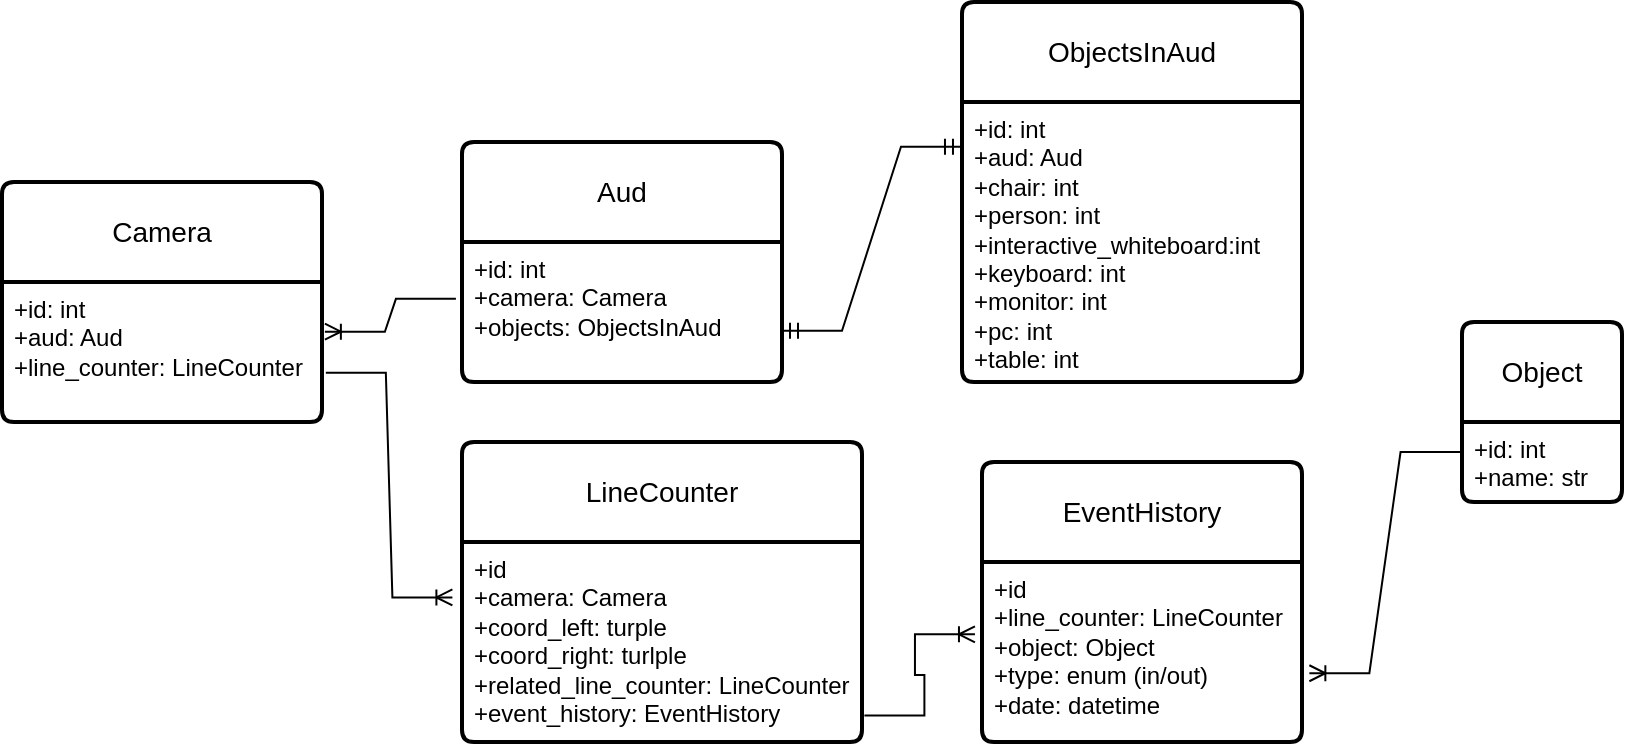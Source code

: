<mxfile version="24.0.2" type="device">
  <diagram name="Страница — 1" id="NL8VTntniGgfF8Ozi-k7">
    <mxGraphModel dx="983" dy="547" grid="1" gridSize="10" guides="1" tooltips="1" connect="1" arrows="1" fold="1" page="1" pageScale="1" pageWidth="827" pageHeight="1169" math="0" shadow="0">
      <root>
        <mxCell id="0" />
        <mxCell id="1" parent="0" />
        <mxCell id="68SvfaRm-EzDE5my9vLT-71" value="" style="shape=partialRectangle;connectable=0;fillColor=none;top=0;left=0;bottom=0;right=0;editable=1;overflow=hidden;whiteSpace=wrap;html=1;" vertex="1" parent="1">
          <mxGeometry x="530" y="450" width="30" height="30" as="geometry">
            <mxRectangle width="30" height="30" as="alternateBounds" />
          </mxGeometry>
        </mxCell>
        <mxCell id="68SvfaRm-EzDE5my9vLT-72" value="Aud" style="swimlane;childLayout=stackLayout;horizontal=1;startSize=50;horizontalStack=0;rounded=1;fontSize=14;fontStyle=0;strokeWidth=2;resizeParent=0;resizeLast=1;shadow=0;dashed=0;align=center;arcSize=4;whiteSpace=wrap;html=1;" vertex="1" parent="1">
          <mxGeometry x="280" y="480" width="160" height="120" as="geometry" />
        </mxCell>
        <mxCell id="68SvfaRm-EzDE5my9vLT-73" value="&lt;div&gt;+id: int&lt;/div&gt;+camera: Camera&lt;br&gt;+objects: ObjectsInAud&lt;div&gt;&lt;br&gt;&lt;/div&gt;" style="align=left;strokeColor=none;fillColor=none;spacingLeft=4;fontSize=12;verticalAlign=top;resizable=0;rotatable=0;part=1;html=1;" vertex="1" parent="68SvfaRm-EzDE5my9vLT-72">
          <mxGeometry y="50" width="160" height="70" as="geometry" />
        </mxCell>
        <mxCell id="68SvfaRm-EzDE5my9vLT-74" value="ObjectsInAud" style="swimlane;childLayout=stackLayout;horizontal=1;startSize=50;horizontalStack=0;rounded=1;fontSize=14;fontStyle=0;strokeWidth=2;resizeParent=0;resizeLast=1;shadow=0;dashed=0;align=center;arcSize=4;whiteSpace=wrap;html=1;" vertex="1" parent="1">
          <mxGeometry x="530" y="410" width="170" height="190" as="geometry" />
        </mxCell>
        <mxCell id="68SvfaRm-EzDE5my9vLT-75" value="+id: int&lt;br&gt;+aud: Aud&lt;br&gt;&lt;div&gt;&lt;span style=&quot;text-wrap: wrap;&quot;&gt;+&lt;/span&gt;&lt;span style=&quot;text-wrap: wrap; background-color: initial;&quot;&gt;chair: int&lt;/span&gt;&lt;/div&gt;&lt;div&gt;&lt;span style=&quot;text-wrap: wrap; background-color: initial;&quot;&gt;+&lt;/span&gt;&lt;span style=&quot;text-wrap: wrap; background-color: initial;&quot;&gt;person: int&lt;/span&gt;&lt;/div&gt;&lt;div&gt;&lt;span style=&quot;text-wrap: wrap;&quot;&gt;+interactive_whiteboard:&lt;/span&gt;&lt;span style=&quot;text-wrap: wrap; background-color: initial;&quot;&gt;int&lt;/span&gt;&lt;/div&gt;&lt;div&gt;&lt;span style=&quot;text-wrap: wrap;&quot;&gt;+keyboard: int&lt;/span&gt;&lt;/div&gt;&lt;div&gt;&lt;span style=&quot;text-wrap: wrap;&quot;&gt;+monitor: int&lt;/span&gt;&lt;/div&gt;&lt;div&gt;&lt;span style=&quot;text-wrap: wrap;&quot;&gt;+pc: int&lt;/span&gt;&lt;/div&gt;&lt;div&gt;&lt;span style=&quot;text-wrap: wrap;&quot;&gt;+table: int&lt;/span&gt;&lt;/div&gt;" style="align=left;strokeColor=none;fillColor=none;spacingLeft=4;fontSize=12;verticalAlign=top;resizable=0;rotatable=0;part=1;html=1;" vertex="1" parent="68SvfaRm-EzDE5my9vLT-74">
          <mxGeometry y="50" width="170" height="140" as="geometry" />
        </mxCell>
        <mxCell id="68SvfaRm-EzDE5my9vLT-76" value="" style="edgeStyle=entityRelationEdgeStyle;fontSize=12;html=1;endArrow=ERmandOne;startArrow=ERmandOne;rounded=0;entryX=-0.003;entryY=0.16;entryDx=0;entryDy=0;entryPerimeter=0;exitX=1;exitY=0.634;exitDx=0;exitDy=0;exitPerimeter=0;" edge="1" parent="1" source="68SvfaRm-EzDE5my9vLT-73" target="68SvfaRm-EzDE5my9vLT-75">
          <mxGeometry width="100" height="100" relative="1" as="geometry">
            <mxPoint x="440" y="540" as="sourcePoint" />
            <mxPoint x="540" y="440" as="targetPoint" />
          </mxGeometry>
        </mxCell>
        <mxCell id="68SvfaRm-EzDE5my9vLT-77" value="Camera" style="swimlane;childLayout=stackLayout;horizontal=1;startSize=50;horizontalStack=0;rounded=1;fontSize=14;fontStyle=0;strokeWidth=2;resizeParent=0;resizeLast=1;shadow=0;dashed=0;align=center;arcSize=4;whiteSpace=wrap;html=1;" vertex="1" parent="1">
          <mxGeometry x="50" y="500" width="160" height="120" as="geometry" />
        </mxCell>
        <mxCell id="68SvfaRm-EzDE5my9vLT-78" value="+id: int&lt;br&gt;+aud: Aud&lt;br&gt;+line_counter: LineCounter" style="align=left;strokeColor=none;fillColor=none;spacingLeft=4;fontSize=12;verticalAlign=top;resizable=0;rotatable=0;part=1;html=1;" vertex="1" parent="68SvfaRm-EzDE5my9vLT-77">
          <mxGeometry y="50" width="160" height="70" as="geometry" />
        </mxCell>
        <mxCell id="68SvfaRm-EzDE5my9vLT-79" value="" style="edgeStyle=entityRelationEdgeStyle;fontSize=12;html=1;endArrow=ERoneToMany;rounded=0;entryX=1.009;entryY=0.355;entryDx=0;entryDy=0;entryPerimeter=0;exitX=-0.019;exitY=0.406;exitDx=0;exitDy=0;exitPerimeter=0;" edge="1" parent="1" source="68SvfaRm-EzDE5my9vLT-73" target="68SvfaRm-EzDE5my9vLT-78">
          <mxGeometry width="100" height="100" relative="1" as="geometry">
            <mxPoint x="280" y="560" as="sourcePoint" />
            <mxPoint x="320" y="630" as="targetPoint" />
            <Array as="points">
              <mxPoint x="251" y="540" />
            </Array>
          </mxGeometry>
        </mxCell>
        <mxCell id="68SvfaRm-EzDE5my9vLT-80" value="LineCounter" style="swimlane;childLayout=stackLayout;horizontal=1;startSize=50;horizontalStack=0;rounded=1;fontSize=14;fontStyle=0;strokeWidth=2;resizeParent=0;resizeLast=1;shadow=0;dashed=0;align=center;arcSize=4;whiteSpace=wrap;html=1;" vertex="1" parent="1">
          <mxGeometry x="280" y="630" width="200" height="150" as="geometry" />
        </mxCell>
        <mxCell id="68SvfaRm-EzDE5my9vLT-81" value="+id&lt;div&gt;+camera: Camera&lt;br&gt;&lt;div&gt;+coord_left: turple&lt;br&gt;+coord_right: turlple&lt;/div&gt;&lt;/div&gt;&lt;div&gt;+related_line_counter: LineCounter&lt;/div&gt;&lt;div&gt;+event_history: EventHistory&lt;/div&gt;" style="align=left;strokeColor=none;fillColor=none;spacingLeft=4;fontSize=12;verticalAlign=top;resizable=0;rotatable=0;part=1;html=1;" vertex="1" parent="68SvfaRm-EzDE5my9vLT-80">
          <mxGeometry y="50" width="200" height="100" as="geometry" />
        </mxCell>
        <mxCell id="68SvfaRm-EzDE5my9vLT-82" value="" style="edgeStyle=entityRelationEdgeStyle;fontSize=12;html=1;endArrow=ERoneToMany;rounded=0;entryX=-0.024;entryY=0.277;entryDx=0;entryDy=0;entryPerimeter=0;exitX=1.012;exitY=0.648;exitDx=0;exitDy=0;exitPerimeter=0;" edge="1" parent="1" source="68SvfaRm-EzDE5my9vLT-78" target="68SvfaRm-EzDE5my9vLT-81">
          <mxGeometry width="100" height="100" relative="1" as="geometry">
            <mxPoint x="210" y="600" as="sourcePoint" />
            <mxPoint x="277.28" y="748.21" as="targetPoint" />
            <Array as="points">
              <mxPoint x="210" y="690" />
              <mxPoint x="210" y="630" />
              <mxPoint x="270" y="700" />
            </Array>
          </mxGeometry>
        </mxCell>
        <mxCell id="68SvfaRm-EzDE5my9vLT-83" value="EventHistory" style="swimlane;childLayout=stackLayout;horizontal=1;startSize=50;horizontalStack=0;rounded=1;fontSize=14;fontStyle=0;strokeWidth=2;resizeParent=0;resizeLast=1;shadow=0;dashed=0;align=center;arcSize=4;whiteSpace=wrap;html=1;" vertex="1" parent="1">
          <mxGeometry x="540" y="640" width="160" height="140" as="geometry" />
        </mxCell>
        <mxCell id="68SvfaRm-EzDE5my9vLT-84" value="+id&lt;div&gt;+line_counter: LineCounter&lt;/div&gt;&lt;div&gt;+object: Object&lt;br&gt;+type: enum (in/out)&lt;br&gt;&lt;/div&gt;&lt;div&gt;+date: datetime&lt;/div&gt;" style="align=left;strokeColor=none;fillColor=none;spacingLeft=4;fontSize=12;verticalAlign=top;resizable=0;rotatable=0;part=1;html=1;" vertex="1" parent="68SvfaRm-EzDE5my9vLT-83">
          <mxGeometry y="50" width="160" height="90" as="geometry" />
        </mxCell>
        <mxCell id="68SvfaRm-EzDE5my9vLT-85" value="" style="edgeStyle=entityRelationEdgeStyle;fontSize=12;html=1;endArrow=ERoneToMany;rounded=0;entryX=-0.022;entryY=0.402;entryDx=0;entryDy=0;entryPerimeter=0;exitX=1.006;exitY=0.868;exitDx=0;exitDy=0;exitPerimeter=0;" edge="1" parent="1" source="68SvfaRm-EzDE5my9vLT-81" target="68SvfaRm-EzDE5my9vLT-84">
          <mxGeometry width="100" height="100" relative="1" as="geometry">
            <mxPoint x="460" y="750" as="sourcePoint" />
            <mxPoint x="560" y="650" as="targetPoint" />
          </mxGeometry>
        </mxCell>
        <mxCell id="68SvfaRm-EzDE5my9vLT-86" value="Object" style="swimlane;childLayout=stackLayout;horizontal=1;startSize=50;horizontalStack=0;rounded=1;fontSize=14;fontStyle=0;strokeWidth=2;resizeParent=0;resizeLast=1;shadow=0;dashed=0;align=center;arcSize=4;whiteSpace=wrap;html=1;" vertex="1" parent="1">
          <mxGeometry x="780" y="570" width="80" height="90" as="geometry" />
        </mxCell>
        <mxCell id="68SvfaRm-EzDE5my9vLT-87" value="+id: int&lt;br&gt;+name: str" style="align=left;strokeColor=none;fillColor=none;spacingLeft=4;fontSize=12;verticalAlign=top;resizable=0;rotatable=0;part=1;html=1;" vertex="1" parent="68SvfaRm-EzDE5my9vLT-86">
          <mxGeometry y="50" width="80" height="40" as="geometry" />
        </mxCell>
        <mxCell id="68SvfaRm-EzDE5my9vLT-88" value="" style="edgeStyle=entityRelationEdgeStyle;fontSize=12;html=1;endArrow=ERoneToMany;rounded=0;entryX=1.023;entryY=0.618;entryDx=0;entryDy=0;entryPerimeter=0;exitX=-0.009;exitY=0.375;exitDx=0;exitDy=0;exitPerimeter=0;" edge="1" parent="1" source="68SvfaRm-EzDE5my9vLT-87" target="68SvfaRm-EzDE5my9vLT-84">
          <mxGeometry width="100" height="100" relative="1" as="geometry">
            <mxPoint x="790" y="890" as="sourcePoint" />
            <mxPoint x="800" y="770" as="targetPoint" />
            <Array as="points">
              <mxPoint x="780" y="840" />
              <mxPoint x="740" y="860" />
              <mxPoint x="790" y="860" />
              <mxPoint x="800" y="860" />
            </Array>
          </mxGeometry>
        </mxCell>
      </root>
    </mxGraphModel>
  </diagram>
</mxfile>

